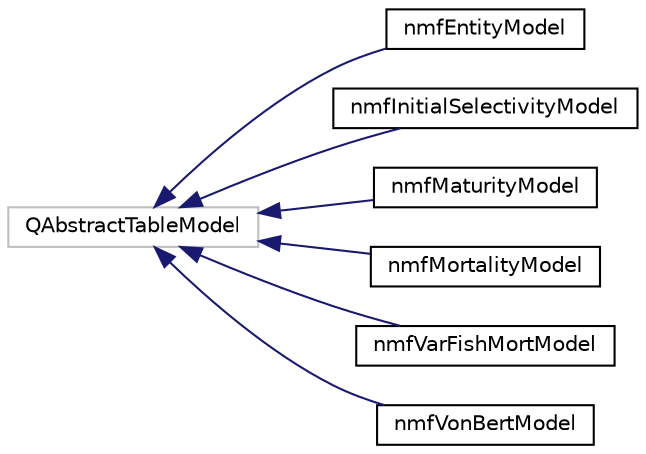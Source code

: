 digraph "Graphical Class Hierarchy"
{
 // LATEX_PDF_SIZE
  edge [fontname="Helvetica",fontsize="10",labelfontname="Helvetica",labelfontsize="10"];
  node [fontname="Helvetica",fontsize="10",shape=record];
  rankdir="LR";
  Node25 [label="QAbstractTableModel",height=0.2,width=0.4,color="grey75", fillcolor="white", style="filled",tooltip=" "];
  Node25 -> Node0 [dir="back",color="midnightblue",fontsize="10",style="solid",fontname="Helvetica"];
  Node0 [label="nmfEntityModel",height=0.2,width=0.4,color="black", fillcolor="white", style="filled",URL="$classnmf_entity_model.html",tooltip=" "];
  Node25 -> Node27 [dir="back",color="midnightblue",fontsize="10",style="solid",fontname="Helvetica"];
  Node27 [label="nmfInitialSelectivityModel",height=0.2,width=0.4,color="black", fillcolor="white", style="filled",URL="$classnmf_initial_selectivity_model.html",tooltip=" "];
  Node25 -> Node28 [dir="back",color="midnightblue",fontsize="10",style="solid",fontname="Helvetica"];
  Node28 [label="nmfMaturityModel",height=0.2,width=0.4,color="black", fillcolor="white", style="filled",URL="$classnmf_maturity_model.html",tooltip=" "];
  Node25 -> Node29 [dir="back",color="midnightblue",fontsize="10",style="solid",fontname="Helvetica"];
  Node29 [label="nmfMortalityModel",height=0.2,width=0.4,color="black", fillcolor="white", style="filled",URL="$classnmf_mortality_model.html",tooltip=" "];
  Node25 -> Node30 [dir="back",color="midnightblue",fontsize="10",style="solid",fontname="Helvetica"];
  Node30 [label="nmfVarFishMortModel",height=0.2,width=0.4,color="black", fillcolor="white", style="filled",URL="$classnmf_var_fish_mort_model.html",tooltip=" "];
  Node25 -> Node31 [dir="back",color="midnightblue",fontsize="10",style="solid",fontname="Helvetica"];
  Node31 [label="nmfVonBertModel",height=0.2,width=0.4,color="black", fillcolor="white", style="filled",URL="$classnmf_von_bert_model.html",tooltip=" "];
}
